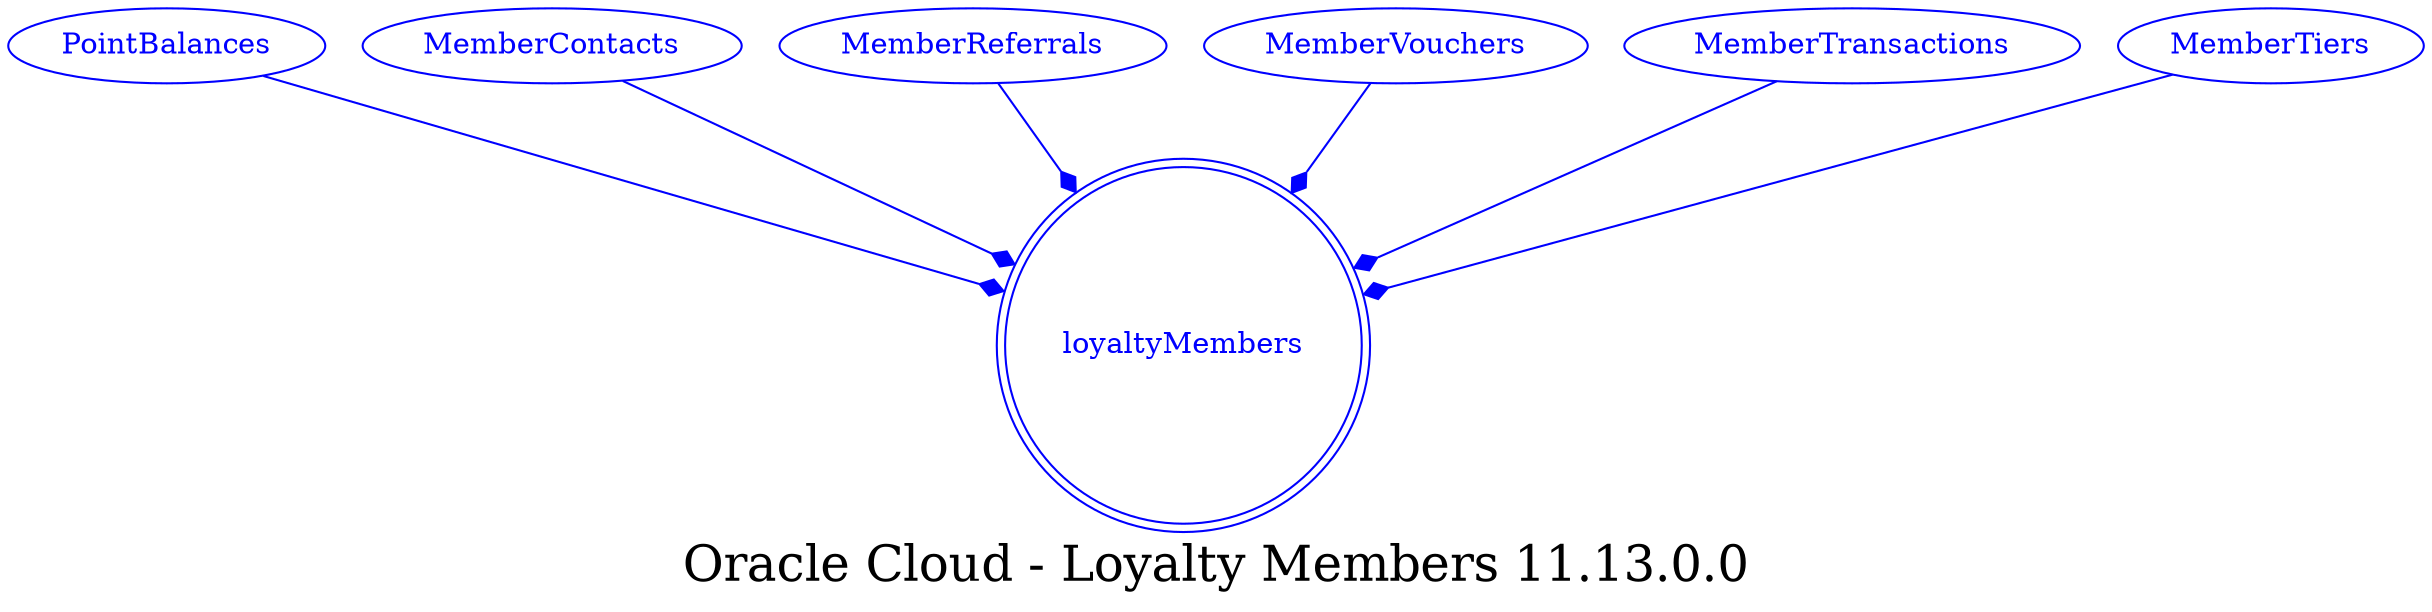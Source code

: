 digraph LexiconGraph {
graph[label="Oracle Cloud - Loyalty Members 11.13.0.0", fontsize=24]
splines=true
"loyaltyMembers" [color=blue, fontcolor=blue, shape=doublecircle]
"PointBalances" -> "loyaltyMembers" [color=blue, fontcolor=blue, arrowhead=diamond, arrowtail=none]
"PointBalances" [color=blue, fontcolor=blue, shape=ellipse]
"MemberContacts" -> "loyaltyMembers" [color=blue, fontcolor=blue, arrowhead=diamond, arrowtail=none]
"MemberContacts" [color=blue, fontcolor=blue, shape=ellipse]
"MemberReferrals" -> "loyaltyMembers" [color=blue, fontcolor=blue, arrowhead=diamond, arrowtail=none]
"MemberReferrals" [color=blue, fontcolor=blue, shape=ellipse]
"MemberVouchers" -> "loyaltyMembers" [color=blue, fontcolor=blue, arrowhead=diamond, arrowtail=none]
"MemberVouchers" [color=blue, fontcolor=blue, shape=ellipse]
"MemberTransactions" -> "loyaltyMembers" [color=blue, fontcolor=blue, arrowhead=diamond, arrowtail=none]
"MemberTransactions" [color=blue, fontcolor=blue, shape=ellipse]
"MemberTiers" -> "loyaltyMembers" [color=blue, fontcolor=blue, arrowhead=diamond, arrowtail=none]
"MemberTiers" [color=blue, fontcolor=blue, shape=ellipse]
}
